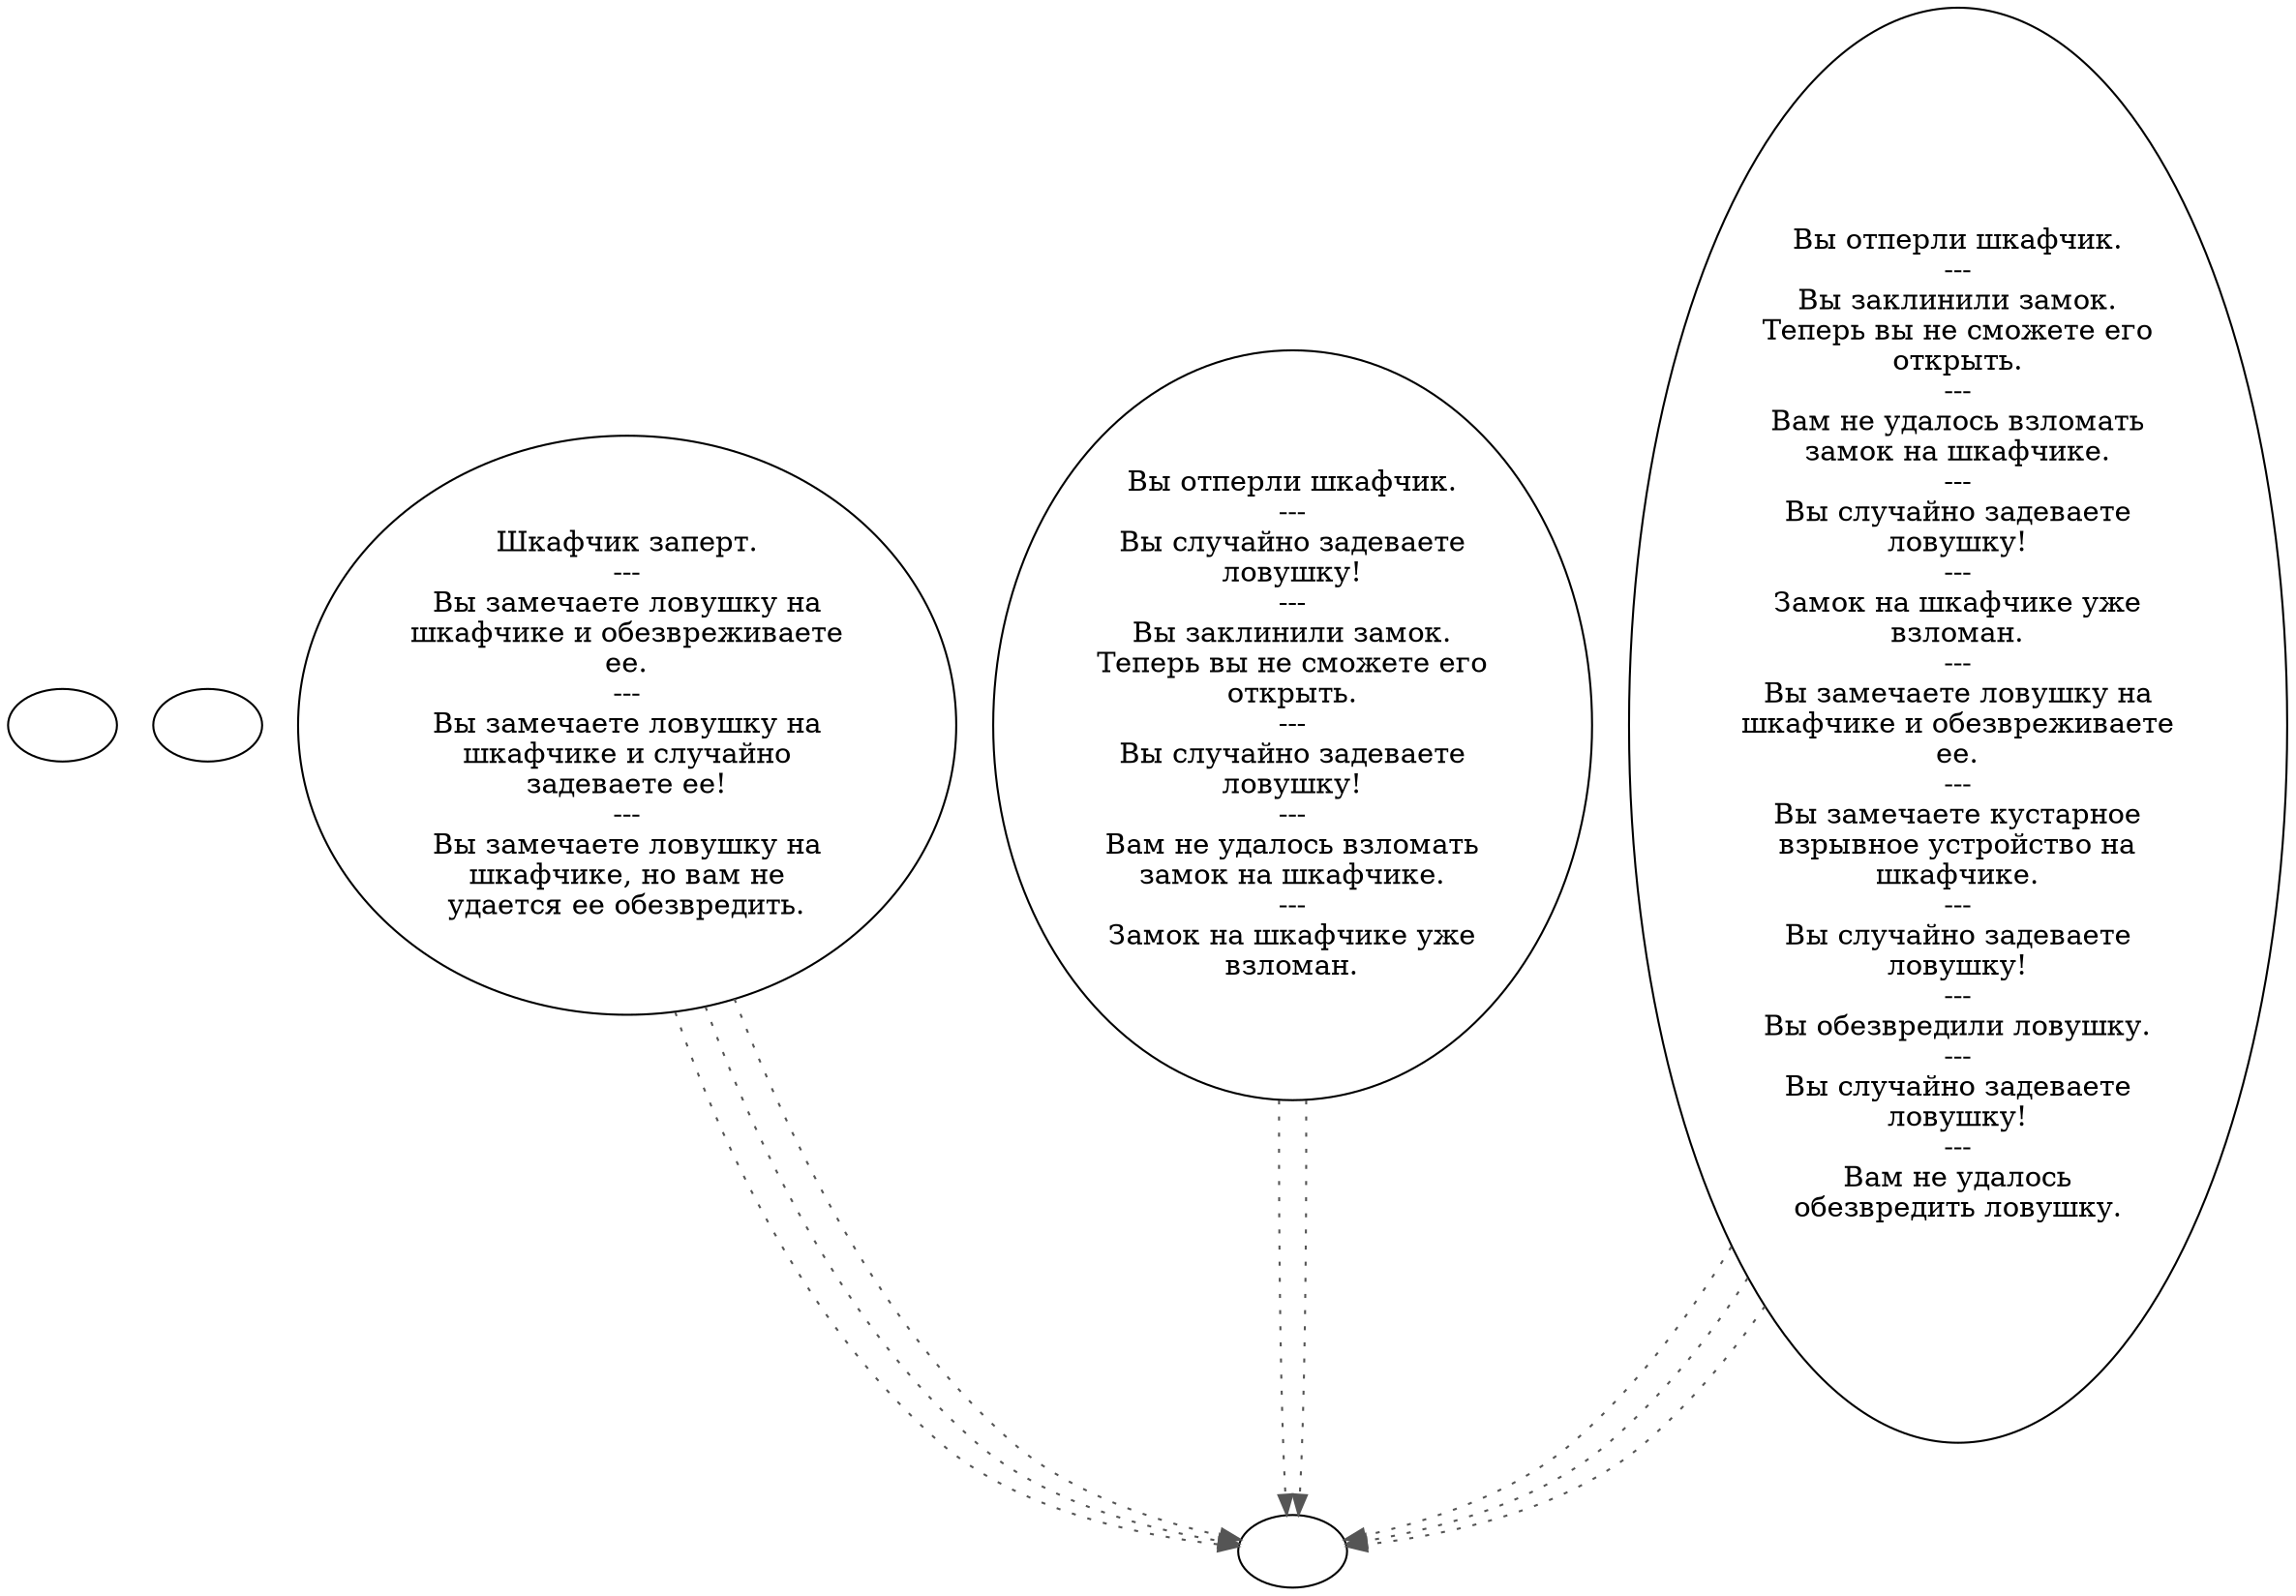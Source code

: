 digraph doclockr {
  "start" [style=filled       fillcolor="#FFFFFF"       color="#000000"]
  "start" [label=""]
  "look_at_p_proc" [style=filled       fillcolor="#FFFFFF"       color="#000000"]
  "look_at_p_proc" [label=""]
  "use_p_proc" [style=filled       fillcolor="#FFFFFF"       color="#000000"]
  "use_p_proc" -> "set_off_trap" [style=dotted color="#555555"]
  "use_p_proc" -> "set_off_trap" [style=dotted color="#555555"]
  "use_p_proc" -> "set_off_trap" [style=dotted color="#555555"]
  "use_p_proc" [label="Шкафчик заперт.\n---\nВы замечаете ловушку на\nшкафчике и обезвреживаете\nее.\n---\nВы замечаете ловушку на\nшкафчике и случайно\nзадеваете ее!\n---\nВы замечаете ловушку на\nшкафчике, но вам не\nудается ее обезвредить."]
  "use_obj_on_p_proc" [style=filled       fillcolor="#FFFFFF"       color="#000000"]
  "use_obj_on_p_proc" -> "set_off_trap" [style=dotted color="#555555"]
  "use_obj_on_p_proc" -> "set_off_trap" [style=dotted color="#555555"]
  "use_obj_on_p_proc" [label="Вы отперли шкафчик.\n---\nВы случайно задеваете\nловушку!\n---\nВы заклинили замок.\nТеперь вы не сможете его\nоткрыть.\n---\nВы случайно задеваете\nловушку!\n---\nВам не удалось взломать\nзамок на шкафчике.\n---\nЗамок на шкафчике уже\nвзломан."]
  "use_skill_on_p_proc" [style=filled       fillcolor="#FFFFFF"       color="#000000"]
  "use_skill_on_p_proc" -> "set_off_trap" [style=dotted color="#555555"]
  "use_skill_on_p_proc" -> "set_off_trap" [style=dotted color="#555555"]
  "use_skill_on_p_proc" -> "set_off_trap" [style=dotted color="#555555"]
  "use_skill_on_p_proc" [label="Вы отперли шкафчик.\n---\nВы заклинили замок.\nТеперь вы не сможете его\nоткрыть.\n---\nВам не удалось взломать\nзамок на шкафчике.\n---\nВы случайно задеваете\nловушку!\n---\nЗамок на шкафчике уже\nвзломан.\n---\nВы замечаете ловушку на\nшкафчике и обезвреживаете\nее.\n---\nВы замечаете кустарное\nвзрывное устройство на\nшкафчике.\n---\nВы случайно задеваете\nловушку!\n---\nВы обезвредили ловушку.\n---\nВы случайно задеваете\nловушку!\n---\nВам не удалось\nобезвредить ловушку."]
  "set_off_trap" [style=filled       fillcolor="#FFFFFF"       color="#000000"]
  "set_off_trap" [label=""]
}